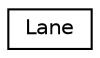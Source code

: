 digraph "Graphical Class Hierarchy"
{
  edge [fontname="Helvetica",fontsize="10",labelfontname="Helvetica",labelfontsize="10"];
  node [fontname="Helvetica",fontsize="10",shape=record];
  rankdir="LR";
  Node0 [label="Lane",height=0.2,width=0.4,color="black", fillcolor="white", style="filled",URL="$d7/d8d/class_lane.html",tooltip="C++ TraCI client API implementation. "];
}
